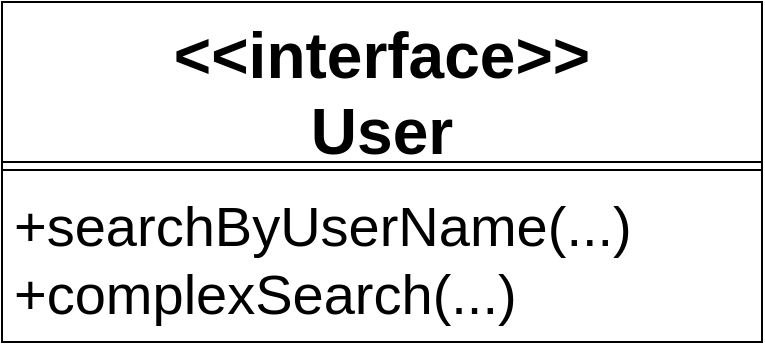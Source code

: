 <mxfile version="14.6.13" type="device"><diagram id="YK_AM_XD7WLYVs3H7Qbr" name="第 1 页"><mxGraphModel dx="946" dy="672" grid="1" gridSize="10" guides="1" tooltips="1" connect="1" arrows="1" fold="1" page="1" pageScale="1" pageWidth="827" pageHeight="1169" math="0" shadow="0"><root><mxCell id="0"/><mxCell id="1" parent="0"/><mxCell id="eZA35kYWiYsXimhTvBfP-1" value="&lt;&lt;interface&gt;&gt;&#10;User" style="swimlane;fontStyle=1;align=center;verticalAlign=top;childLayout=stackLayout;horizontal=1;startSize=80;horizontalStack=0;resizeParent=1;resizeParentMax=0;resizeLast=0;collapsible=1;marginBottom=0;fontSize=32;" parent="1" vertex="1"><mxGeometry x="170" y="220" width="380" height="170" as="geometry"/></mxCell><mxCell id="eZA35kYWiYsXimhTvBfP-3" value="" style="line;strokeWidth=1;fillColor=none;align=left;verticalAlign=middle;spacingTop=-1;spacingLeft=3;spacingRight=3;rotatable=0;labelPosition=right;points=[];portConstraint=eastwest;" parent="eZA35kYWiYsXimhTvBfP-1" vertex="1"><mxGeometry y="80" width="380" height="8" as="geometry"/></mxCell><mxCell id="eZA35kYWiYsXimhTvBfP-4" value="+searchByUserName(...)&#10;+complexSearch(...)" style="text;strokeColor=none;fillColor=none;align=left;verticalAlign=top;spacingLeft=4;spacingRight=4;overflow=hidden;rotatable=0;points=[[0,0.5],[1,0.5]];portConstraint=eastwest;fontSize=28;" parent="eZA35kYWiYsXimhTvBfP-1" vertex="1"><mxGeometry y="88" width="380" height="82" as="geometry"/></mxCell></root></mxGraphModel></diagram></mxfile>
